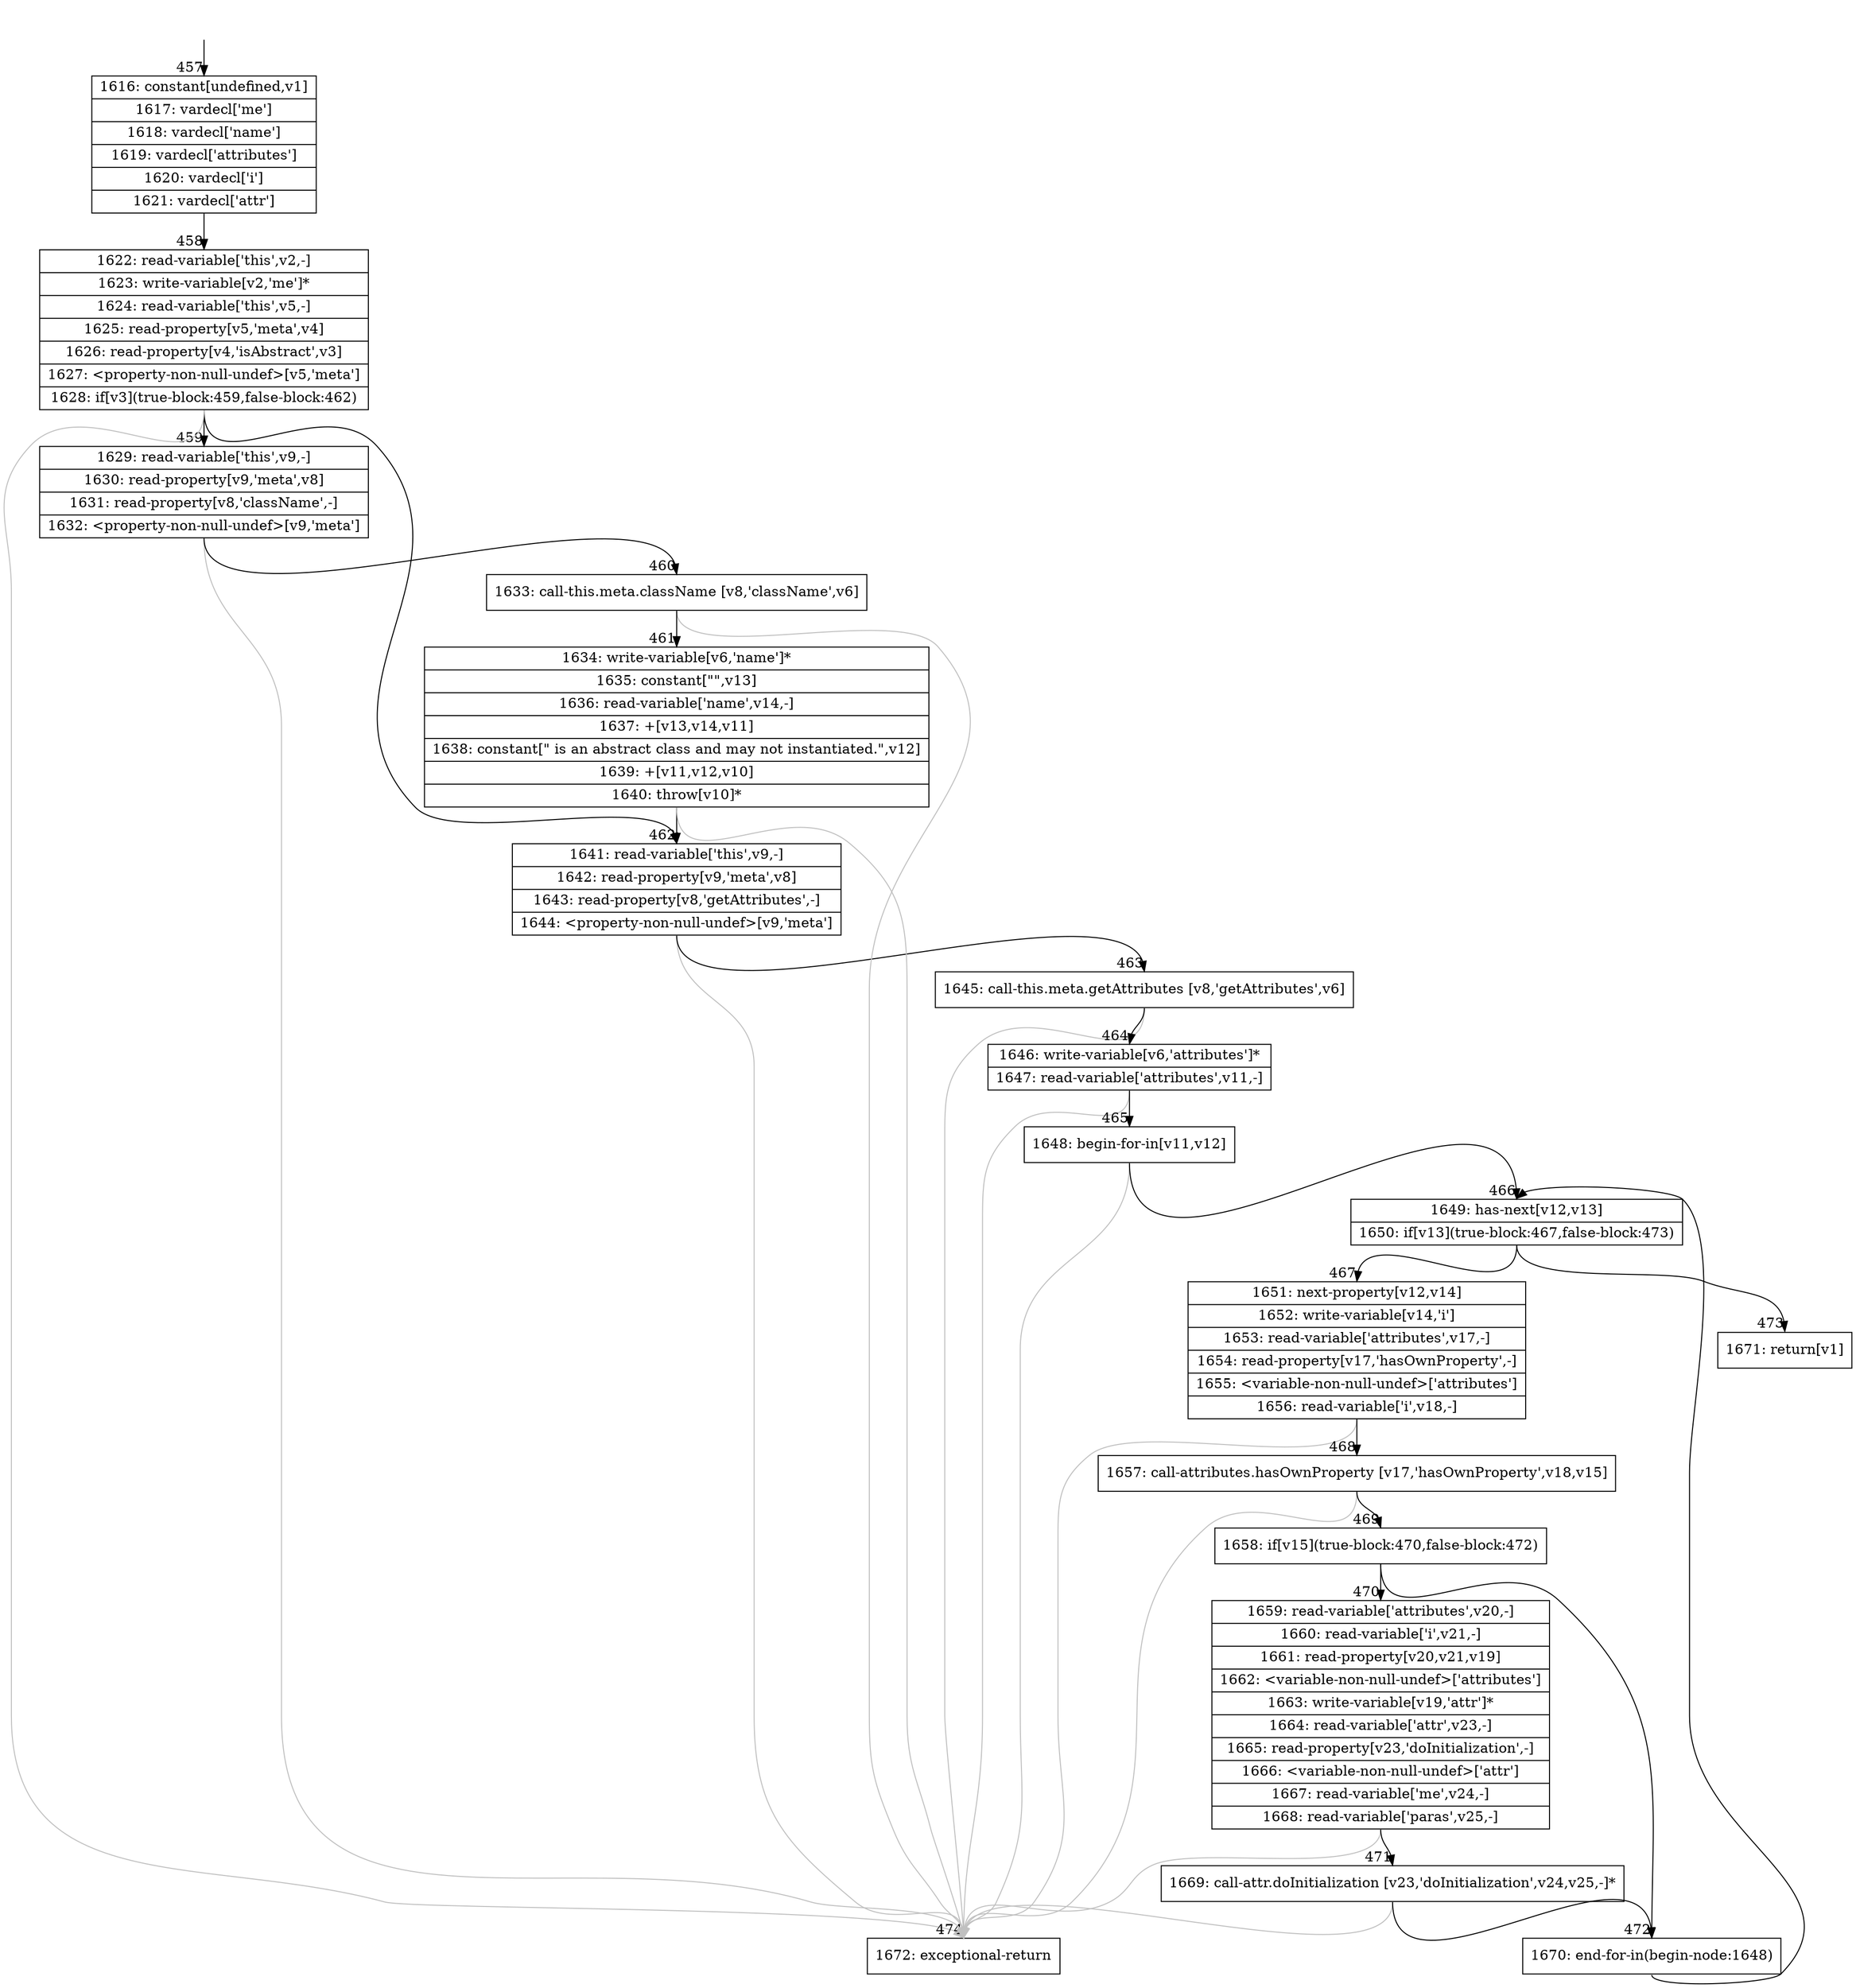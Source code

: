 digraph {
rankdir="TD"
BB_entry52[shape=none,label=""];
BB_entry52 -> BB457 [tailport=s, headport=n, headlabel="    457"]
BB457 [shape=record label="{1616: constant[undefined,v1]|1617: vardecl['me']|1618: vardecl['name']|1619: vardecl['attributes']|1620: vardecl['i']|1621: vardecl['attr']}" ] 
BB457 -> BB458 [tailport=s, headport=n, headlabel="      458"]
BB458 [shape=record label="{1622: read-variable['this',v2,-]|1623: write-variable[v2,'me']*|1624: read-variable['this',v5,-]|1625: read-property[v5,'meta',v4]|1626: read-property[v4,'isAbstract',v3]|1627: \<property-non-null-undef\>[v5,'meta']|1628: if[v3](true-block:459,false-block:462)}" ] 
BB458 -> BB459 [tailport=s, headport=n, headlabel="      459"]
BB458 -> BB462 [tailport=s, headport=n, headlabel="      462"]
BB458 -> BB474 [tailport=s, headport=n, color=gray, headlabel="      474"]
BB459 [shape=record label="{1629: read-variable['this',v9,-]|1630: read-property[v9,'meta',v8]|1631: read-property[v8,'className',-]|1632: \<property-non-null-undef\>[v9,'meta']}" ] 
BB459 -> BB460 [tailport=s, headport=n, headlabel="      460"]
BB459 -> BB474 [tailport=s, headport=n, color=gray]
BB460 [shape=record label="{1633: call-this.meta.className [v8,'className',v6]}" ] 
BB460 -> BB461 [tailport=s, headport=n, headlabel="      461"]
BB460 -> BB474 [tailport=s, headport=n, color=gray]
BB461 [shape=record label="{1634: write-variable[v6,'name']*|1635: constant[\"\",v13]|1636: read-variable['name',v14,-]|1637: +[v13,v14,v11]|1638: constant[\" is an abstract class and may not instantiated.\",v12]|1639: +[v11,v12,v10]|1640: throw[v10]*}" ] 
BB461 -> BB462 [tailport=s, headport=n]
BB461 -> BB474 [tailport=s, headport=n, color=gray]
BB462 [shape=record label="{1641: read-variable['this',v9,-]|1642: read-property[v9,'meta',v8]|1643: read-property[v8,'getAttributes',-]|1644: \<property-non-null-undef\>[v9,'meta']}" ] 
BB462 -> BB463 [tailport=s, headport=n, headlabel="      463"]
BB462 -> BB474 [tailport=s, headport=n, color=gray]
BB463 [shape=record label="{1645: call-this.meta.getAttributes [v8,'getAttributes',v6]}" ] 
BB463 -> BB464 [tailport=s, headport=n, headlabel="      464"]
BB463 -> BB474 [tailport=s, headport=n, color=gray]
BB464 [shape=record label="{1646: write-variable[v6,'attributes']*|1647: read-variable['attributes',v11,-]}" ] 
BB464 -> BB465 [tailport=s, headport=n, headlabel="      465"]
BB464 -> BB474 [tailport=s, headport=n, color=gray]
BB465 [shape=record label="{1648: begin-for-in[v11,v12]}" ] 
BB465 -> BB466 [tailport=s, headport=n, headlabel="      466"]
BB465 -> BB474 [tailport=s, headport=n, color=gray]
BB466 [shape=record label="{1649: has-next[v12,v13]|1650: if[v13](true-block:467,false-block:473)}" ] 
BB466 -> BB467 [tailport=s, headport=n, headlabel="      467"]
BB466 -> BB473 [tailport=s, headport=n, headlabel="      473"]
BB467 [shape=record label="{1651: next-property[v12,v14]|1652: write-variable[v14,'i']|1653: read-variable['attributes',v17,-]|1654: read-property[v17,'hasOwnProperty',-]|1655: \<variable-non-null-undef\>['attributes']|1656: read-variable['i',v18,-]}" ] 
BB467 -> BB468 [tailport=s, headport=n, headlabel="      468"]
BB467 -> BB474 [tailport=s, headport=n, color=gray]
BB468 [shape=record label="{1657: call-attributes.hasOwnProperty [v17,'hasOwnProperty',v18,v15]}" ] 
BB468 -> BB469 [tailport=s, headport=n, headlabel="      469"]
BB468 -> BB474 [tailport=s, headport=n, color=gray]
BB469 [shape=record label="{1658: if[v15](true-block:470,false-block:472)}" ] 
BB469 -> BB470 [tailport=s, headport=n, headlabel="      470"]
BB469 -> BB472 [tailport=s, headport=n, headlabel="      472"]
BB470 [shape=record label="{1659: read-variable['attributes',v20,-]|1660: read-variable['i',v21,-]|1661: read-property[v20,v21,v19]|1662: \<variable-non-null-undef\>['attributes']|1663: write-variable[v19,'attr']*|1664: read-variable['attr',v23,-]|1665: read-property[v23,'doInitialization',-]|1666: \<variable-non-null-undef\>['attr']|1667: read-variable['me',v24,-]|1668: read-variable['paras',v25,-]}" ] 
BB470 -> BB471 [tailport=s, headport=n, headlabel="      471"]
BB470 -> BB474 [tailport=s, headport=n, color=gray]
BB471 [shape=record label="{1669: call-attr.doInitialization [v23,'doInitialization',v24,v25,-]*}" ] 
BB471 -> BB472 [tailport=s, headport=n]
BB471 -> BB474 [tailport=s, headport=n, color=gray]
BB472 [shape=record label="{1670: end-for-in(begin-node:1648)}" ] 
BB472 -> BB466 [tailport=s, headport=n]
BB473 [shape=record label="{1671: return[v1]}" ] 
BB474 [shape=record label="{1672: exceptional-return}" ] 
//#$~ 514
}

